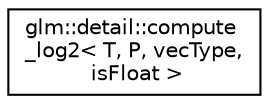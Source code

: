 digraph "Graphical Class Hierarchy"
{
  edge [fontname="Helvetica",fontsize="10",labelfontname="Helvetica",labelfontsize="10"];
  node [fontname="Helvetica",fontsize="10",shape=record];
  rankdir="LR";
  Node1 [label="glm::detail::compute\l_log2\< T, P, vecType,\l isFloat \>",height=0.2,width=0.4,color="black", fillcolor="white", style="filled",URL="$structglm_1_1detail_1_1compute__log2.html"];
}
